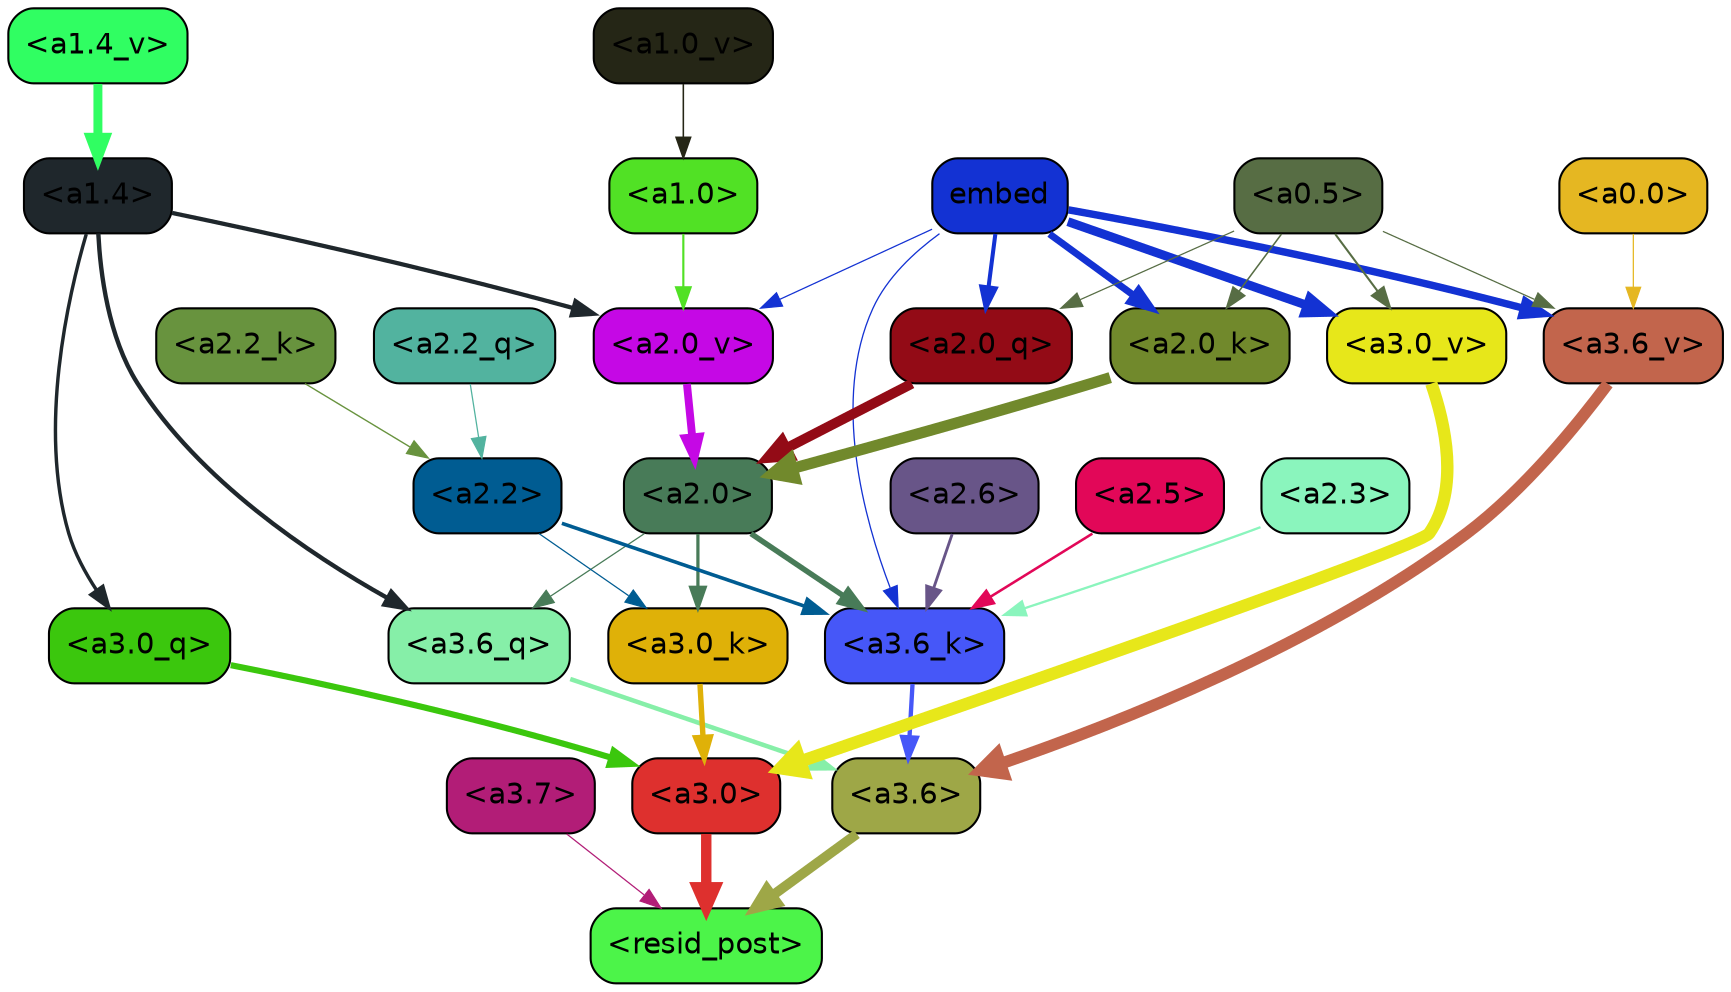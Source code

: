 strict digraph "" {
	graph [bgcolor=transparent,
		layout=dot,
		overlap=false,
		splines=true
	];
	"<a3.7>"	[color=black,
		fillcolor="#b21d77",
		fontname=Helvetica,
		shape=box,
		style="filled, rounded"];
	"<resid_post>"	[color=black,
		fillcolor="#4cf449",
		fontname=Helvetica,
		shape=box,
		style="filled, rounded"];
	"<a3.7>" -> "<resid_post>"	[color="#b21d77",
		penwidth=0.6];
	"<a3.6>"	[color=black,
		fillcolor="#9ea747",
		fontname=Helvetica,
		shape=box,
		style="filled, rounded"];
	"<a3.6>" -> "<resid_post>"	[color="#9ea747",
		penwidth=4.748674273490906];
	"<a3.0>"	[color=black,
		fillcolor="#de302e",
		fontname=Helvetica,
		shape=box,
		style="filled, rounded"];
	"<a3.0>" -> "<resid_post>"	[color="#de302e",
		penwidth=5.004031300544739];
	"<a3.6_q>"	[color=black,
		fillcolor="#86efa8",
		fontname=Helvetica,
		shape=box,
		style="filled, rounded"];
	"<a3.6_q>" -> "<a3.6>"	[color="#86efa8",
		penwidth=2.1656854450702667];
	"<a3.0_q>"	[color=black,
		fillcolor="#3bc70d",
		fontname=Helvetica,
		shape=box,
		style="filled, rounded"];
	"<a3.0_q>" -> "<a3.0>"	[color="#3bc70d",
		penwidth=2.95696559548378];
	"<a3.6_k>"	[color=black,
		fillcolor="#4657f8",
		fontname=Helvetica,
		shape=box,
		style="filled, rounded"];
	"<a3.6_k>" -> "<a3.6>"	[color="#4657f8",
		penwidth=2.086437076330185];
	"<a3.0_k>"	[color=black,
		fillcolor="#dfb108",
		fontname=Helvetica,
		shape=box,
		style="filled, rounded"];
	"<a3.0_k>" -> "<a3.0>"	[color="#dfb108",
		penwidth=2.5988530814647675];
	"<a3.6_v>"	[color=black,
		fillcolor="#c2654c",
		fontname=Helvetica,
		shape=box,
		style="filled, rounded"];
	"<a3.6_v>" -> "<a3.6>"	[color="#c2654c",
		penwidth=5.669987380504608];
	"<a3.0_v>"	[color=black,
		fillcolor="#e7e71a",
		fontname=Helvetica,
		shape=box,
		style="filled, rounded"];
	"<a3.0_v>" -> "<a3.0>"	[color="#e7e71a",
		penwidth=5.9515902400016785];
	"<a2.0>"	[color=black,
		fillcolor="#487b58",
		fontname=Helvetica,
		shape=box,
		style="filled, rounded"];
	"<a2.0>" -> "<a3.6_q>"	[color="#487b58",
		penwidth=0.6];
	"<a2.0>" -> "<a3.6_k>"	[color="#487b58",
		penwidth=2.6423546075820923];
	"<a2.0>" -> "<a3.0_k>"	[color="#487b58",
		penwidth=1.5482127666473389];
	"<a1.4>"	[color=black,
		fillcolor="#1f272c",
		fontname=Helvetica,
		shape=box,
		style="filled, rounded"];
	"<a1.4>" -> "<a3.6_q>"	[color="#1f272c",
		penwidth=2.1035547256469727];
	"<a1.4>" -> "<a3.0_q>"	[color="#1f272c",
		penwidth=1.6541699171066284];
	"<a2.0_v>"	[color=black,
		fillcolor="#c508e5",
		fontname=Helvetica,
		shape=box,
		style="filled, rounded"];
	"<a1.4>" -> "<a2.0_v>"	[color="#1f272c",
		penwidth=2.048949420452118];
	"<a2.6>"	[color=black,
		fillcolor="#685588",
		fontname=Helvetica,
		shape=box,
		style="filled, rounded"];
	"<a2.6>" -> "<a3.6_k>"	[color="#685588",
		penwidth=1.3718644380569458];
	"<a2.5>"	[color=black,
		fillcolor="#e20758",
		fontname=Helvetica,
		shape=box,
		style="filled, rounded"];
	"<a2.5>" -> "<a3.6_k>"	[color="#e20758",
		penwidth=1.231603980064392];
	"<a2.3>"	[color=black,
		fillcolor="#8af5bd",
		fontname=Helvetica,
		shape=box,
		style="filled, rounded"];
	"<a2.3>" -> "<a3.6_k>"	[color="#8af5bd",
		penwidth=1.1117559671401978];
	"<a2.2>"	[color=black,
		fillcolor="#005c92",
		fontname=Helvetica,
		shape=box,
		style="filled, rounded"];
	"<a2.2>" -> "<a3.6_k>"	[color="#005c92",
		penwidth=1.7315057516098022];
	"<a2.2>" -> "<a3.0_k>"	[color="#005c92",
		penwidth=0.6];
	embed	[color=black,
		fillcolor="#1332d3",
		fontname=Helvetica,
		shape=box,
		style="filled, rounded"];
	embed -> "<a3.6_k>"	[color="#1332d3",
		penwidth=0.6229734420776367];
	embed -> "<a3.6_v>"	[color="#1332d3",
		penwidth=3.56406831741333];
	embed -> "<a3.0_v>"	[color="#1332d3",
		penwidth=4.293717980384827];
	"<a2.0_q>"	[color=black,
		fillcolor="#930b16",
		fontname=Helvetica,
		shape=box,
		style="filled, rounded"];
	embed -> "<a2.0_q>"	[color="#1332d3",
		penwidth=1.9479764699935913];
	"<a2.0_k>"	[color=black,
		fillcolor="#71892c",
		fontname=Helvetica,
		shape=box,
		style="filled, rounded"];
	embed -> "<a2.0_k>"	[color="#1332d3",
		penwidth=3.348647713661194];
	embed -> "<a2.0_v>"	[color="#1332d3",
		penwidth=0.6];
	"<a0.5>"	[color=black,
		fillcolor="#576d44",
		fontname=Helvetica,
		shape=box,
		style="filled, rounded"];
	"<a0.5>" -> "<a3.6_v>"	[color="#576d44",
		penwidth=0.6];
	"<a0.5>" -> "<a3.0_v>"	[color="#576d44",
		penwidth=0.9916514158248901];
	"<a0.5>" -> "<a2.0_q>"	[color="#576d44",
		penwidth=0.6];
	"<a0.5>" -> "<a2.0_k>"	[color="#576d44",
		penwidth=0.7479127645492554];
	"<a0.0>"	[color=black,
		fillcolor="#e5b722",
		fontname=Helvetica,
		shape=box,
		style="filled, rounded"];
	"<a0.0>" -> "<a3.6_v>"	[color="#e5b722",
		penwidth=0.6];
	"<a2.2_q>"	[color=black,
		fillcolor="#52b39f",
		fontname=Helvetica,
		shape=box,
		style="filled, rounded"];
	"<a2.2_q>" -> "<a2.2>"	[color="#52b39f",
		penwidth=0.6068362593650818];
	"<a2.0_q>" -> "<a2.0>"	[color="#930b16",
		penwidth=4.801594913005829];
	"<a2.2_k>"	[color=black,
		fillcolor="#68933e",
		fontname=Helvetica,
		shape=box,
		style="filled, rounded"];
	"<a2.2_k>" -> "<a2.2>"	[color="#68933e",
		penwidth=0.6648573875427246];
	"<a2.0_k>" -> "<a2.0>"	[color="#71892c",
		penwidth=5.364346981048584];
	"<a2.0_v>" -> "<a2.0>"	[color="#c508e5",
		penwidth=3.76983106136322];
	"<a1.0>"	[color=black,
		fillcolor="#51e125",
		fontname=Helvetica,
		shape=box,
		style="filled, rounded"];
	"<a1.0>" -> "<a2.0_v>"	[color="#51e125",
		penwidth=1.0333166718482971];
	"<a1.4_v>"	[color=black,
		fillcolor="#30fe62",
		fontname=Helvetica,
		shape=box,
		style="filled, rounded"];
	"<a1.4_v>" -> "<a1.4>"	[color="#30fe62",
		penwidth=4.295930981636047];
	"<a1.0_v>"	[color=black,
		fillcolor="#252616",
		fontname=Helvetica,
		shape=box,
		style="filled, rounded"];
	"<a1.0_v>" -> "<a1.0>"	[color="#252616",
		penwidth=0.7506231069564819];
}
